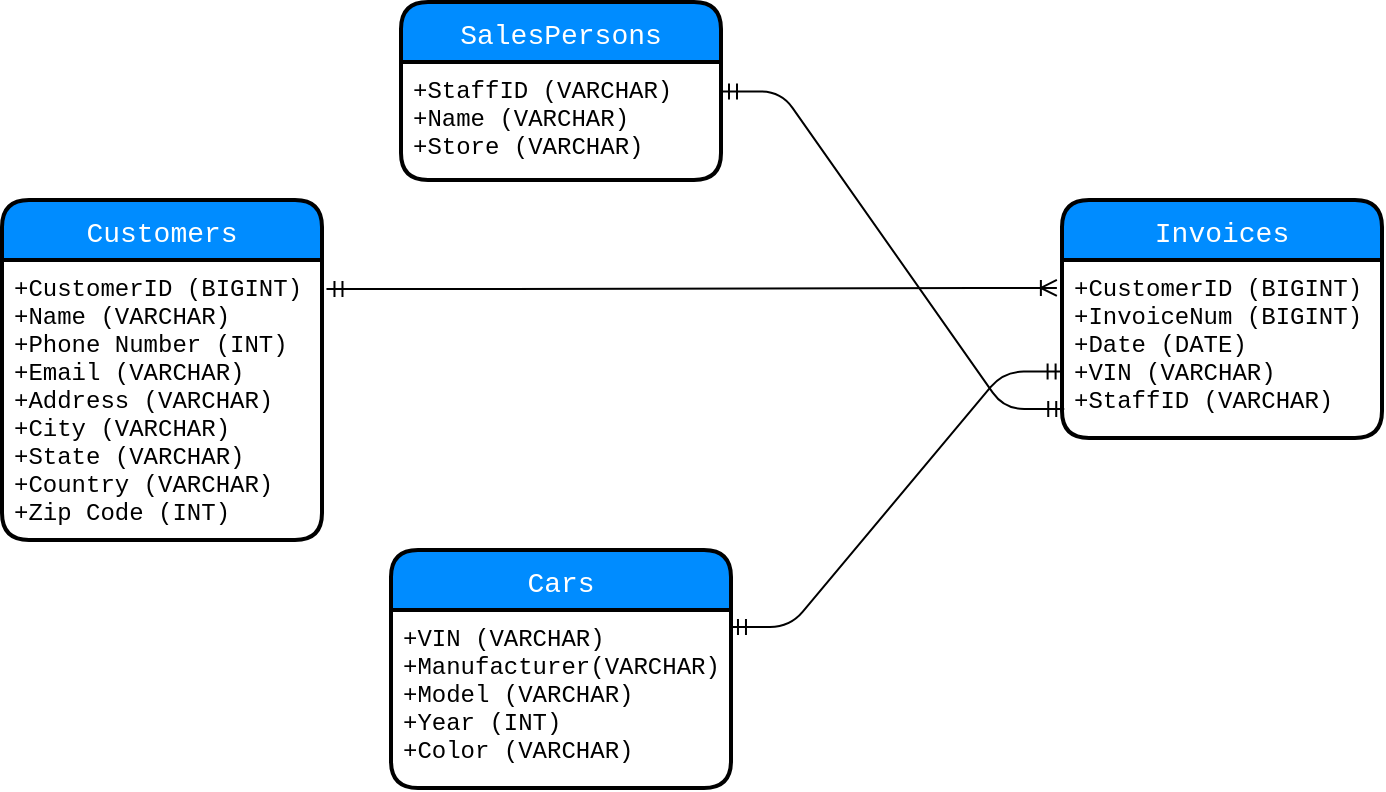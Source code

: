 <mxfile version="11.2.3" type="google" pages="1"><diagram id="sMl_oFS55igp_cWHz4wA" name="Page-1"><mxGraphModel dx="1056" dy="604" grid="0" gridSize="10" guides="1" tooltips="1" connect="1" arrows="1" fold="1" page="1" pageScale="1" pageWidth="850" pageHeight="1100" math="0" shadow="0"><root><mxCell id="0"/><mxCell id="1" parent="0"/><mxCell id="TM6gIOcWdL5tHclupDHc-16" value="Cars" style="swimlane;childLayout=stackLayout;horizontal=1;startSize=30;horizontalStack=0;fillColor=#008cff;fontColor=#FFFFFF;rounded=1;fontSize=14;fontStyle=0;strokeWidth=2;resizeParent=0;resizeLast=1;shadow=0;dashed=0;align=center;fontFamily=Courier New;" vertex="1" parent="1"><mxGeometry x="254.5" y="335" width="170" height="119" as="geometry"><mxRectangle x="40" y="160" width="70" height="30" as="alternateBounds"/></mxGeometry></mxCell><mxCell id="TM6gIOcWdL5tHclupDHc-17" value="+VIN (VARCHAR)&#10;+Manufacturer(VARCHAR)&#10;+Model (VARCHAR)&#10;+Year (INT)&#10;+Color (VARCHAR)&#10;" style="align=left;strokeColor=none;fillColor=none;spacingLeft=4;fontSize=12;verticalAlign=top;resizable=0;rotatable=0;part=1;fontFamily=Courier New;" vertex="1" parent="TM6gIOcWdL5tHclupDHc-16"><mxGeometry y="30" width="170" height="89" as="geometry"/></mxCell><mxCell id="TM6gIOcWdL5tHclupDHc-24" value="Customers" style="swimlane;childLayout=stackLayout;horizontal=1;startSize=30;horizontalStack=0;fillColor=#008cff;fontColor=#FFFFFF;rounded=1;fontSize=14;fontStyle=0;strokeWidth=2;resizeParent=0;resizeLast=1;shadow=0;dashed=0;align=center;fontFamily=Courier New;" vertex="1" parent="1"><mxGeometry x="60" y="160" width="160" height="170" as="geometry"><mxRectangle x="40" y="160" width="70" height="30" as="alternateBounds"/></mxGeometry></mxCell><mxCell id="TM6gIOcWdL5tHclupDHc-25" value="+CustomerID (BIGINT)&#10;+Name (VARCHAR)&#10;+Phone Number (INT)&#10;+Email (VARCHAR)&#10;+Address (VARCHAR)&#10;+City (VARCHAR)&#10;+State (VARCHAR)&#10;+Country (VARCHAR)&#10;+Zip Code (INT)&#10;" style="align=left;strokeColor=none;fillColor=none;spacingLeft=4;fontSize=12;verticalAlign=top;resizable=0;rotatable=0;part=1;fontFamily=Courier New;" vertex="1" parent="TM6gIOcWdL5tHclupDHc-24"><mxGeometry y="30" width="160" height="140" as="geometry"/></mxCell><mxCell id="TM6gIOcWdL5tHclupDHc-26" value="SalesPersons" style="swimlane;childLayout=stackLayout;horizontal=1;startSize=30;horizontalStack=0;fillColor=#008cff;fontColor=#FFFFFF;rounded=1;fontSize=14;fontStyle=0;strokeWidth=2;resizeParent=0;resizeLast=1;shadow=0;dashed=0;align=center;fontFamily=Courier New;" vertex="1" parent="1"><mxGeometry x="259.5" y="61" width="160" height="89" as="geometry"><mxRectangle x="40" y="160" width="70" height="30" as="alternateBounds"/></mxGeometry></mxCell><mxCell id="TM6gIOcWdL5tHclupDHc-27" value="+StaffID (VARCHAR)&#10;+Name (VARCHAR)&#10;+Store (VARCHAR)&#10;&#10;&#10;" style="align=left;strokeColor=none;fillColor=none;spacingLeft=4;fontSize=12;verticalAlign=top;resizable=0;rotatable=0;part=1;fontFamily=Courier New;" vertex="1" parent="TM6gIOcWdL5tHclupDHc-26"><mxGeometry y="30" width="160" height="59" as="geometry"/></mxCell><mxCell id="TM6gIOcWdL5tHclupDHc-28" value="Invoices" style="swimlane;childLayout=stackLayout;horizontal=1;startSize=30;horizontalStack=0;fillColor=#008cff;fontColor=#FFFFFF;rounded=1;fontSize=14;fontStyle=0;strokeWidth=2;resizeParent=0;resizeLast=1;shadow=0;dashed=0;align=center;fontFamily=Courier New;" vertex="1" parent="1"><mxGeometry x="590" y="160" width="160" height="119" as="geometry"><mxRectangle x="240" y="161" width="70" height="30" as="alternateBounds"/></mxGeometry></mxCell><mxCell id="TM6gIOcWdL5tHclupDHc-29" value="+CustomerID (BIGINT)&#10;+InvoiceNum (BIGINT)&#10;+Date (DATE)&#10;+VIN (VARCHAR)&#10;+StaffID (VARCHAR)&#10;" style="align=left;strokeColor=none;fillColor=none;spacingLeft=4;fontSize=12;verticalAlign=top;resizable=0;rotatable=0;part=1;fontFamily=Courier New;" vertex="1" parent="TM6gIOcWdL5tHclupDHc-28"><mxGeometry y="30" width="160" height="89" as="geometry"/></mxCell><mxCell id="TM6gIOcWdL5tHclupDHc-37" value="" style="edgeStyle=entityRelationEdgeStyle;fontSize=12;html=1;endArrow=ERmandOne;startArrow=ERmandOne;entryX=0.005;entryY=0.627;entryDx=0;entryDy=0;entryPerimeter=0;exitX=0.997;exitY=0.095;exitDx=0;exitDy=0;exitPerimeter=0;" edge="1" parent="1" source="TM6gIOcWdL5tHclupDHc-17" target="TM6gIOcWdL5tHclupDHc-29"><mxGeometry width="100" height="100" relative="1" as="geometry"><mxPoint x="390" y="290" as="sourcePoint"/><mxPoint x="600" y="200" as="targetPoint"/></mxGeometry></mxCell><mxCell id="TM6gIOcWdL5tHclupDHc-39" value="" style="edgeStyle=entityRelationEdgeStyle;fontSize=12;html=1;endArrow=ERoneToMany;startArrow=ERmandOne;exitX=1.014;exitY=0.104;exitDx=0;exitDy=0;exitPerimeter=0;entryX=-0.016;entryY=0.157;entryDx=0;entryDy=0;entryPerimeter=0;" edge="1" parent="1" source="TM6gIOcWdL5tHclupDHc-25" target="TM6gIOcWdL5tHclupDHc-29"><mxGeometry width="100" height="100" relative="1" as="geometry"><mxPoint x="370" y="239.5" as="sourcePoint"/><mxPoint x="610" y="165" as="targetPoint"/></mxGeometry></mxCell><mxCell id="TM6gIOcWdL5tHclupDHc-40" value="" style="edgeStyle=entityRelationEdgeStyle;fontSize=12;html=1;endArrow=ERmandOne;startArrow=ERmandOne;exitX=1;exitY=0.25;exitDx=0;exitDy=0;entryX=0.007;entryY=0.837;entryDx=0;entryDy=0;entryPerimeter=0;" edge="1" parent="1" source="TM6gIOcWdL5tHclupDHc-27" target="TM6gIOcWdL5tHclupDHc-29"><mxGeometry width="100" height="100" relative="1" as="geometry"><mxPoint x="540" y="120" as="sourcePoint"/><mxPoint x="606" y="224" as="targetPoint"/></mxGeometry></mxCell></root></mxGraphModel></diagram></mxfile>